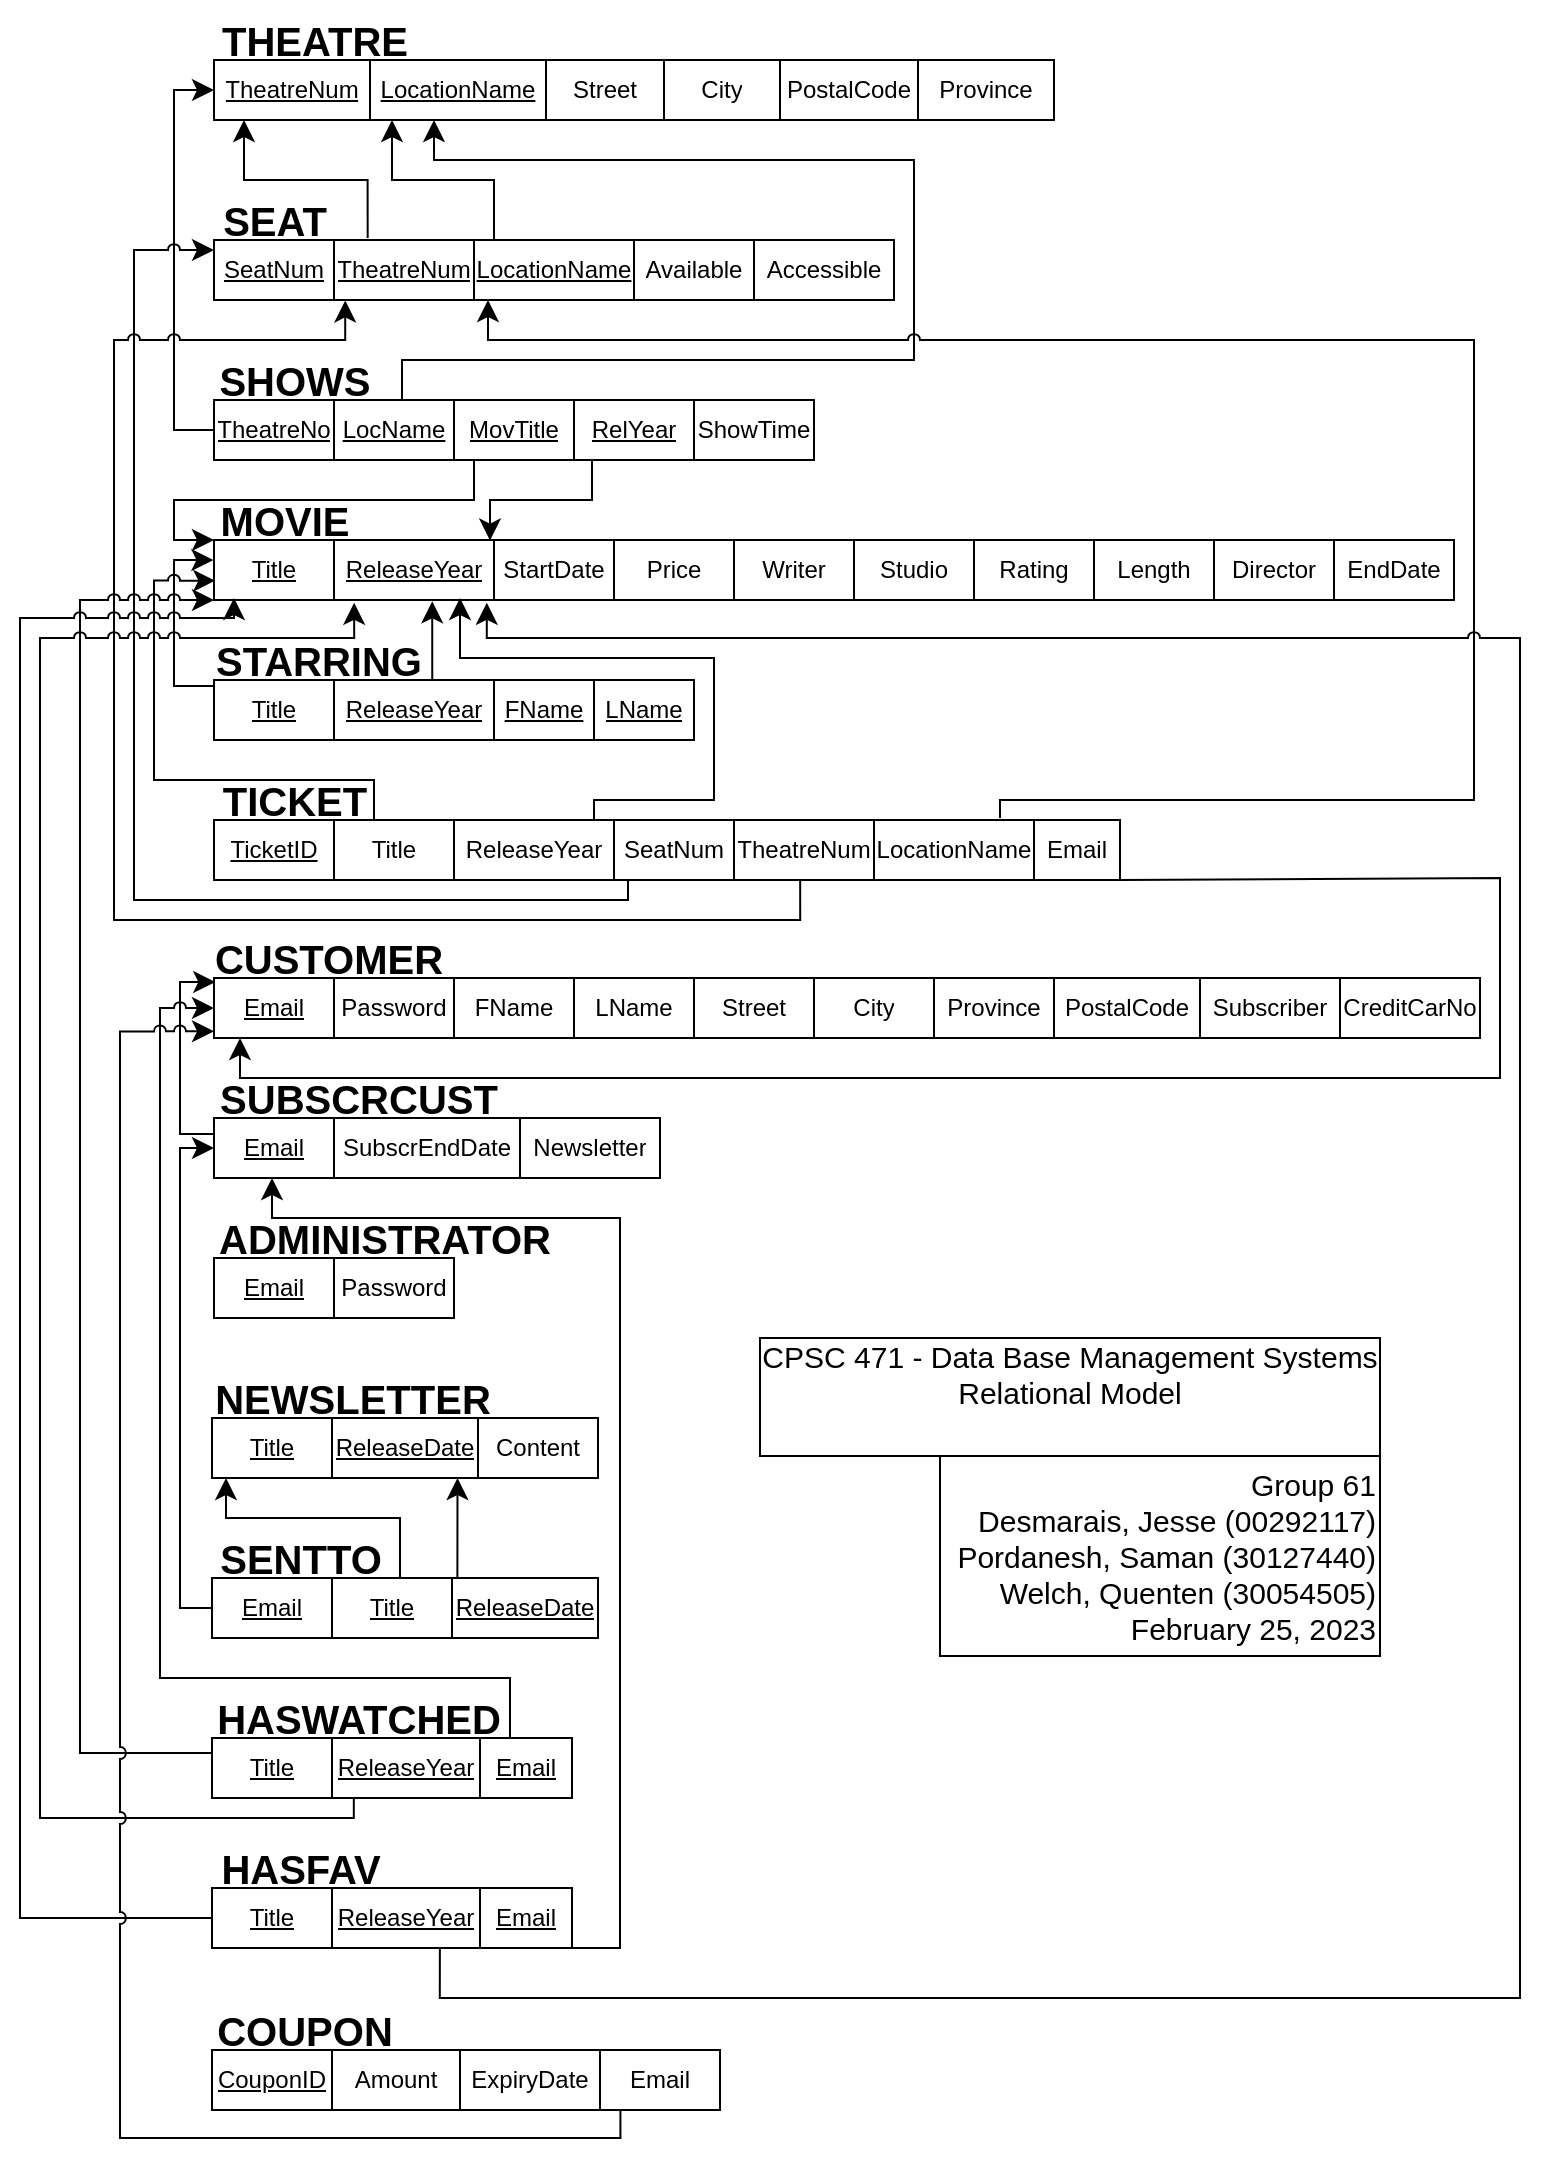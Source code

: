 <mxfile version="20.8.22" type="google"><diagram name="Page-1" id="fWB5uZ_u0PxC_XS3r0iW"><mxGraphModel grid="1" page="1" gridSize="10" guides="1" tooltips="1" connect="1" arrows="1" fold="1" pageScale="1" pageWidth="850" pageHeight="1100" math="0" shadow="0"><root><mxCell id="0"/><mxCell id="1" parent="0"/><mxCell id="bYA5thNo3u7hXZdEijSV-14" value="" style="shape=table;html=1;whiteSpace=wrap;startSize=0;container=1;collapsible=0;childLayout=tableLayout;" vertex="1" parent="1"><mxGeometry x="127" y="41" width="420" height="30" as="geometry"/></mxCell><mxCell id="bYA5thNo3u7hXZdEijSV-15" value="" style="shape=tableRow;horizontal=0;startSize=0;swimlaneHead=0;swimlaneBody=0;top=0;left=0;bottom=0;right=0;collapsible=0;dropTarget=0;fillColor=none;points=[[0,0.5],[1,0.5]];portConstraint=eastwest;" vertex="1" parent="bYA5thNo3u7hXZdEijSV-14"><mxGeometry width="420" height="30" as="geometry"/></mxCell><mxCell id="bYA5thNo3u7hXZdEijSV-16" value="&lt;u&gt;TheatreNum&lt;/u&gt;" style="shape=partialRectangle;html=1;whiteSpace=wrap;connectable=0;fillColor=none;top=0;left=0;bottom=0;right=0;overflow=hidden;" vertex="1" parent="bYA5thNo3u7hXZdEijSV-15"><mxGeometry width="78" height="30" as="geometry"><mxRectangle width="78" height="30" as="alternateBounds"/></mxGeometry></mxCell><mxCell id="bYA5thNo3u7hXZdEijSV-17" value="&lt;u&gt;LocationName&lt;/u&gt;" style="shape=partialRectangle;html=1;whiteSpace=wrap;connectable=0;fillColor=none;top=0;left=0;bottom=0;right=0;overflow=hidden;" vertex="1" parent="bYA5thNo3u7hXZdEijSV-15"><mxGeometry x="78" width="88" height="30" as="geometry"><mxRectangle width="88" height="30" as="alternateBounds"/></mxGeometry></mxCell><mxCell id="bYA5thNo3u7hXZdEijSV-18" value="Street" style="shape=partialRectangle;html=1;whiteSpace=wrap;connectable=0;fillColor=none;top=0;left=0;bottom=0;right=0;overflow=hidden;" vertex="1" parent="bYA5thNo3u7hXZdEijSV-15"><mxGeometry x="166" width="59" height="30" as="geometry"><mxRectangle width="59" height="30" as="alternateBounds"/></mxGeometry></mxCell><mxCell id="bYA5thNo3u7hXZdEijSV-19" value="City" style="shape=partialRectangle;html=1;whiteSpace=wrap;connectable=0;fillColor=none;top=0;left=0;bottom=0;right=0;overflow=hidden;" vertex="1" parent="bYA5thNo3u7hXZdEijSV-15"><mxGeometry x="225" width="58" height="30" as="geometry"><mxRectangle width="58" height="30" as="alternateBounds"/></mxGeometry></mxCell><mxCell id="bYA5thNo3u7hXZdEijSV-20" value="PostalCode" style="shape=partialRectangle;html=1;whiteSpace=wrap;connectable=0;fillColor=none;top=0;left=0;bottom=0;right=0;overflow=hidden;" vertex="1" parent="bYA5thNo3u7hXZdEijSV-15"><mxGeometry x="283" width="69" height="30" as="geometry"><mxRectangle width="69" height="30" as="alternateBounds"/></mxGeometry></mxCell><mxCell id="bYA5thNo3u7hXZdEijSV-22" value="Province" style="shape=partialRectangle;html=1;whiteSpace=wrap;connectable=0;fillColor=none;top=0;left=0;bottom=0;right=0;overflow=hidden;" vertex="1" parent="bYA5thNo3u7hXZdEijSV-15"><mxGeometry x="352" width="68" height="30" as="geometry"><mxRectangle width="68" height="30" as="alternateBounds"/></mxGeometry></mxCell><mxCell id="bYA5thNo3u7hXZdEijSV-21" value="&lt;span style=&quot;font-size: 20px&quot;&gt;THEATRE&lt;/span&gt;" style="text;strokeColor=none;fillColor=none;html=1;fontSize=24;fontStyle=1;verticalAlign=middle;align=center;" vertex="1" parent="1"><mxGeometry x="127" y="11" width="100" height="40" as="geometry"/></mxCell><mxCell id="bYA5thNo3u7hXZdEijSV-31" value="" style="shape=table;html=1;whiteSpace=wrap;startSize=0;container=1;collapsible=0;childLayout=tableLayout;" vertex="1" parent="1"><mxGeometry x="127" y="131" width="340" height="30" as="geometry"/></mxCell><mxCell id="bYA5thNo3u7hXZdEijSV-32" value="" style="shape=tableRow;horizontal=0;startSize=0;swimlaneHead=0;swimlaneBody=0;top=0;left=0;bottom=0;right=0;collapsible=0;dropTarget=0;fillColor=none;points=[[0,0.5],[1,0.5]];portConstraint=eastwest;" vertex="1" parent="bYA5thNo3u7hXZdEijSV-31"><mxGeometry width="340" height="30" as="geometry"/></mxCell><mxCell id="bYA5thNo3u7hXZdEijSV-33" value="&lt;u&gt;SeatNum&lt;/u&gt;" style="shape=partialRectangle;html=1;whiteSpace=wrap;connectable=0;fillColor=none;top=0;left=0;bottom=0;right=0;overflow=hidden;" vertex="1" parent="bYA5thNo3u7hXZdEijSV-32"><mxGeometry width="60" height="30" as="geometry"><mxRectangle width="60" height="30" as="alternateBounds"/></mxGeometry></mxCell><mxCell id="bYA5thNo3u7hXZdEijSV-34" value="&lt;u style=&quot;border-color: var(--border-color);&quot;&gt;TheatreNum&lt;/u&gt;" style="shape=partialRectangle;html=1;whiteSpace=wrap;connectable=0;fillColor=none;top=0;left=0;bottom=0;right=0;overflow=hidden;" vertex="1" parent="bYA5thNo3u7hXZdEijSV-32"><mxGeometry x="60" width="70" height="30" as="geometry"><mxRectangle width="70" height="30" as="alternateBounds"/></mxGeometry></mxCell><mxCell id="bYA5thNo3u7hXZdEijSV-35" value="&lt;u style=&quot;border-color: var(--border-color);&quot;&gt;LocationName&lt;/u&gt;" style="shape=partialRectangle;html=1;whiteSpace=wrap;connectable=0;fillColor=none;top=0;left=0;bottom=0;right=0;overflow=hidden;" vertex="1" parent="bYA5thNo3u7hXZdEijSV-32"><mxGeometry x="130" width="80" height="30" as="geometry"><mxRectangle width="80" height="30" as="alternateBounds"/></mxGeometry></mxCell><mxCell id="bYA5thNo3u7hXZdEijSV-36" value="Available" style="shape=partialRectangle;html=1;whiteSpace=wrap;connectable=0;fillColor=none;top=0;left=0;bottom=0;right=0;overflow=hidden;" vertex="1" parent="bYA5thNo3u7hXZdEijSV-32"><mxGeometry x="210" width="60" height="30" as="geometry"><mxRectangle width="60" height="30" as="alternateBounds"/></mxGeometry></mxCell><mxCell id="bYA5thNo3u7hXZdEijSV-37" value="Accessible" style="shape=partialRectangle;html=1;whiteSpace=wrap;connectable=0;fillColor=none;top=0;left=0;bottom=0;right=0;overflow=hidden;" vertex="1" parent="bYA5thNo3u7hXZdEijSV-32"><mxGeometry x="270" width="70" height="30" as="geometry"><mxRectangle width="70" height="30" as="alternateBounds"/></mxGeometry></mxCell><mxCell id="bYA5thNo3u7hXZdEijSV-38" value="&lt;span style=&quot;font-size: 20px&quot;&gt;SEAT&lt;/span&gt;" style="text;strokeColor=none;fillColor=none;html=1;fontSize=24;fontStyle=1;verticalAlign=middle;align=center;" vertex="1" parent="1"><mxGeometry x="107" y="101" width="100" height="40" as="geometry"/></mxCell><mxCell id="bYA5thNo3u7hXZdEijSV-39" value="" style="edgeStyle=segmentEdgeStyle;endArrow=classic;html=1;curved=0;rounded=0;endSize=8;startSize=8;exitX=0.226;exitY=-0.033;exitDx=0;exitDy=0;exitPerimeter=0;" edge="1" parent="1" source="bYA5thNo3u7hXZdEijSV-32"><mxGeometry width="50" height="50" relative="1" as="geometry"><mxPoint x="197" y="101" as="sourcePoint"/><mxPoint x="142" y="71" as="targetPoint"/><Array as="points"><mxPoint x="204" y="101"/><mxPoint x="142" y="101"/></Array></mxGeometry></mxCell><mxCell id="bYA5thNo3u7hXZdEijSV-40" value="" style="edgeStyle=elbowEdgeStyle;elbow=vertical;endArrow=classic;html=1;curved=0;rounded=0;endSize=8;startSize=8;" edge="1" parent="1"><mxGeometry width="50" height="50" relative="1" as="geometry"><mxPoint x="267" y="131" as="sourcePoint"/><mxPoint x="216" y="71" as="targetPoint"/></mxGeometry></mxCell><mxCell id="bYA5thNo3u7hXZdEijSV-41" value="" style="shape=table;html=1;whiteSpace=wrap;startSize=0;container=1;collapsible=0;childLayout=tableLayout;" vertex="1" parent="1"><mxGeometry x="127" y="211" width="300" height="30" as="geometry"/></mxCell><mxCell id="bYA5thNo3u7hXZdEijSV-42" value="" style="shape=tableRow;horizontal=0;startSize=0;swimlaneHead=0;swimlaneBody=0;top=0;left=0;bottom=0;right=0;collapsible=0;dropTarget=0;fillColor=none;points=[[0,0.5],[1,0.5]];portConstraint=eastwest;" vertex="1" parent="bYA5thNo3u7hXZdEijSV-41"><mxGeometry width="300" height="30" as="geometry"/></mxCell><mxCell id="bYA5thNo3u7hXZdEijSV-43" value="&lt;u style=&quot;border-color: var(--border-color);&quot;&gt;TheatreNo&lt;/u&gt;" style="shape=partialRectangle;html=1;whiteSpace=wrap;connectable=0;fillColor=none;top=0;left=0;bottom=0;right=0;overflow=hidden;" vertex="1" parent="bYA5thNo3u7hXZdEijSV-42"><mxGeometry width="60" height="30" as="geometry"><mxRectangle width="60" height="30" as="alternateBounds"/></mxGeometry></mxCell><mxCell id="bYA5thNo3u7hXZdEijSV-44" value="&lt;u&gt;LocName&lt;/u&gt;" style="shape=partialRectangle;html=1;whiteSpace=wrap;connectable=0;fillColor=none;top=0;left=0;bottom=0;right=0;overflow=hidden;" vertex="1" parent="bYA5thNo3u7hXZdEijSV-42"><mxGeometry x="60" width="60" height="30" as="geometry"><mxRectangle width="60" height="30" as="alternateBounds"/></mxGeometry></mxCell><mxCell id="bYA5thNo3u7hXZdEijSV-45" value="&lt;u style=&quot;border-color: var(--border-color);&quot;&gt;MovTitle&lt;/u&gt;" style="shape=partialRectangle;html=1;whiteSpace=wrap;connectable=0;fillColor=none;top=0;left=0;bottom=0;right=0;overflow=hidden;" vertex="1" parent="bYA5thNo3u7hXZdEijSV-42"><mxGeometry x="120" width="60" height="30" as="geometry"><mxRectangle width="60" height="30" as="alternateBounds"/></mxGeometry></mxCell><mxCell id="bYA5thNo3u7hXZdEijSV-47" value="&lt;u&gt;RelYear&lt;/u&gt;" style="shape=partialRectangle;html=1;whiteSpace=wrap;connectable=0;fillColor=none;top=0;left=0;bottom=0;right=0;overflow=hidden;" vertex="1" parent="bYA5thNo3u7hXZdEijSV-42"><mxGeometry x="180" width="60" height="30" as="geometry"><mxRectangle width="60" height="30" as="alternateBounds"/></mxGeometry></mxCell><mxCell id="bYA5thNo3u7hXZdEijSV-48" value="ShowTime" style="shape=partialRectangle;html=1;whiteSpace=wrap;connectable=0;fillColor=none;top=0;left=0;bottom=0;right=0;overflow=hidden;" vertex="1" parent="bYA5thNo3u7hXZdEijSV-42"><mxGeometry x="240" width="60" height="30" as="geometry"><mxRectangle width="60" height="30" as="alternateBounds"/></mxGeometry></mxCell><mxCell id="bYA5thNo3u7hXZdEijSV-46" value="&lt;span style=&quot;font-size: 20px&quot;&gt;SHOWS&lt;/span&gt;" style="text;strokeColor=none;fillColor=none;html=1;fontSize=24;fontStyle=1;verticalAlign=middle;align=center;" vertex="1" parent="1"><mxGeometry x="117" y="181" width="100" height="40" as="geometry"/></mxCell><mxCell id="bYA5thNo3u7hXZdEijSV-49" value="" style="edgeStyle=elbowEdgeStyle;elbow=vertical;endArrow=classic;html=1;curved=0;rounded=0;endSize=8;startSize=8;exitX=0;exitY=0.5;exitDx=0;exitDy=0;entryX=0;entryY=0.5;entryDx=0;entryDy=0;" edge="1" parent="1" source="bYA5thNo3u7hXZdEijSV-42" target="bYA5thNo3u7hXZdEijSV-15"><mxGeometry width="50" height="50" relative="1" as="geometry"><mxPoint x="447" y="401" as="sourcePoint"/><mxPoint x="497" y="351" as="targetPoint"/><Array as="points"><mxPoint x="107" y="141"/></Array></mxGeometry></mxCell><mxCell id="bYA5thNo3u7hXZdEijSV-54" value="" style="edgeStyle=segmentEdgeStyle;endArrow=classic;html=1;curved=0;rounded=0;endSize=8;startSize=8;" edge="1" parent="1"><mxGeometry width="50" height="50" relative="1" as="geometry"><mxPoint x="221" y="211" as="sourcePoint"/><mxPoint x="237" y="71" as="targetPoint"/><Array as="points"><mxPoint x="221" y="191"/><mxPoint x="477" y="191"/><mxPoint x="477" y="91"/><mxPoint x="237" y="91"/></Array></mxGeometry></mxCell><mxCell id="bYA5thNo3u7hXZdEijSV-55" value="" style="shape=table;html=1;whiteSpace=wrap;startSize=0;container=1;collapsible=0;childLayout=tableLayout;" vertex="1" parent="1"><mxGeometry x="127" y="281" width="620" height="30" as="geometry"/></mxCell><mxCell id="bYA5thNo3u7hXZdEijSV-56" value="" style="shape=tableRow;horizontal=0;startSize=0;swimlaneHead=0;swimlaneBody=0;top=0;left=0;bottom=0;right=0;collapsible=0;dropTarget=0;fillColor=none;points=[[0,0.5],[1,0.5]];portConstraint=eastwest;" vertex="1" parent="bYA5thNo3u7hXZdEijSV-55"><mxGeometry width="620" height="30" as="geometry"/></mxCell><mxCell id="bYA5thNo3u7hXZdEijSV-57" value="&lt;u style=&quot;border-color: var(--border-color);&quot;&gt;Title&lt;/u&gt;" style="shape=partialRectangle;html=1;whiteSpace=wrap;connectable=0;fillColor=none;top=0;left=0;bottom=0;right=0;overflow=hidden;" vertex="1" parent="bYA5thNo3u7hXZdEijSV-56"><mxGeometry width="60" height="30" as="geometry"><mxRectangle width="60" height="30" as="alternateBounds"/></mxGeometry></mxCell><mxCell id="bYA5thNo3u7hXZdEijSV-58" value="&lt;u&gt;ReleaseYear&lt;/u&gt;" style="shape=partialRectangle;html=1;whiteSpace=wrap;connectable=0;fillColor=none;top=0;left=0;bottom=0;right=0;overflow=hidden;" vertex="1" parent="bYA5thNo3u7hXZdEijSV-56"><mxGeometry x="60" width="80" height="30" as="geometry"><mxRectangle width="80" height="30" as="alternateBounds"/></mxGeometry></mxCell><mxCell id="bYA5thNo3u7hXZdEijSV-59" value="StartDate" style="shape=partialRectangle;html=1;whiteSpace=wrap;connectable=0;fillColor=none;top=0;left=0;bottom=0;right=0;overflow=hidden;" vertex="1" parent="bYA5thNo3u7hXZdEijSV-56"><mxGeometry x="140" width="60" height="30" as="geometry"><mxRectangle width="60" height="30" as="alternateBounds"/></mxGeometry></mxCell><mxCell id="bYA5thNo3u7hXZdEijSV-65" value="Price" style="shape=partialRectangle;html=1;whiteSpace=wrap;connectable=0;fillColor=none;top=0;left=0;bottom=0;right=0;overflow=hidden;" vertex="1" parent="bYA5thNo3u7hXZdEijSV-56"><mxGeometry x="200" width="60" height="30" as="geometry"><mxRectangle width="60" height="30" as="alternateBounds"/></mxGeometry></mxCell><mxCell id="bYA5thNo3u7hXZdEijSV-66" value="Writer" style="shape=partialRectangle;html=1;whiteSpace=wrap;connectable=0;fillColor=none;top=0;left=0;bottom=0;right=0;overflow=hidden;" vertex="1" parent="bYA5thNo3u7hXZdEijSV-56"><mxGeometry x="260" width="60" height="30" as="geometry"><mxRectangle width="60" height="30" as="alternateBounds"/></mxGeometry></mxCell><mxCell id="bYA5thNo3u7hXZdEijSV-71" value="Studio" style="shape=partialRectangle;html=1;whiteSpace=wrap;connectable=0;fillColor=none;top=0;left=0;bottom=0;right=0;overflow=hidden;" vertex="1" parent="bYA5thNo3u7hXZdEijSV-56"><mxGeometry x="320" width="60" height="30" as="geometry"><mxRectangle width="60" height="30" as="alternateBounds"/></mxGeometry></mxCell><mxCell id="bYA5thNo3u7hXZdEijSV-70" value="Rating" style="shape=partialRectangle;html=1;whiteSpace=wrap;connectable=0;fillColor=none;top=0;left=0;bottom=0;right=0;overflow=hidden;" vertex="1" parent="bYA5thNo3u7hXZdEijSV-56"><mxGeometry x="380" width="60" height="30" as="geometry"><mxRectangle width="60" height="30" as="alternateBounds"/></mxGeometry></mxCell><mxCell id="bYA5thNo3u7hXZdEijSV-69" value="Length" style="shape=partialRectangle;html=1;whiteSpace=wrap;connectable=0;fillColor=none;top=0;left=0;bottom=0;right=0;overflow=hidden;" vertex="1" parent="bYA5thNo3u7hXZdEijSV-56"><mxGeometry x="440" width="60" height="30" as="geometry"><mxRectangle width="60" height="30" as="alternateBounds"/></mxGeometry></mxCell><mxCell id="bYA5thNo3u7hXZdEijSV-67" value="Director" style="shape=partialRectangle;html=1;whiteSpace=wrap;connectable=0;fillColor=none;top=0;left=0;bottom=0;right=0;overflow=hidden;" vertex="1" parent="bYA5thNo3u7hXZdEijSV-56"><mxGeometry x="500" width="60" height="30" as="geometry"><mxRectangle width="60" height="30" as="alternateBounds"/></mxGeometry></mxCell><mxCell id="bYA5thNo3u7hXZdEijSV-68" value="EndDate" style="shape=partialRectangle;html=1;whiteSpace=wrap;connectable=0;fillColor=none;top=0;left=0;bottom=0;right=0;overflow=hidden;" vertex="1" parent="bYA5thNo3u7hXZdEijSV-56"><mxGeometry x="560" width="60" height="30" as="geometry"><mxRectangle width="60" height="30" as="alternateBounds"/></mxGeometry></mxCell><mxCell id="bYA5thNo3u7hXZdEijSV-62" value="&lt;span style=&quot;font-size: 20px&quot;&gt;MOVIE&lt;/span&gt;" style="text;strokeColor=none;fillColor=none;html=1;fontSize=24;fontStyle=1;verticalAlign=middle;align=center;" vertex="1" parent="1"><mxGeometry x="112" y="251" width="100" height="40" as="geometry"/></mxCell><mxCell id="bYA5thNo3u7hXZdEijSV-64" value="" style="edgeStyle=segmentEdgeStyle;endArrow=classic;html=1;curved=0;rounded=0;endSize=8;startSize=8;entryX=0.222;entryY=0.011;entryDx=0;entryDy=0;entryPerimeter=0;" edge="1" parent="1" target="bYA5thNo3u7hXZdEijSV-56"><mxGeometry width="50" height="50" relative="1" as="geometry"><mxPoint x="316" y="241" as="sourcePoint"/><mxPoint x="250" y="281" as="targetPoint"/><Array as="points"><mxPoint x="316" y="261"/><mxPoint x="265" y="261"/><mxPoint x="265" y="281"/></Array></mxGeometry></mxCell><mxCell id="bYA5thNo3u7hXZdEijSV-72" value="" style="shape=table;html=1;whiteSpace=wrap;startSize=0;container=1;collapsible=0;childLayout=tableLayout;" vertex="1" parent="1"><mxGeometry x="127" y="351" width="240" height="30" as="geometry"/></mxCell><mxCell id="bYA5thNo3u7hXZdEijSV-73" value="" style="shape=tableRow;horizontal=0;startSize=0;swimlaneHead=0;swimlaneBody=0;top=0;left=0;bottom=0;right=0;collapsible=0;dropTarget=0;fillColor=none;points=[[0,0.5],[1,0.5]];portConstraint=eastwest;" vertex="1" parent="bYA5thNo3u7hXZdEijSV-72"><mxGeometry width="240" height="30" as="geometry"/></mxCell><mxCell id="bYA5thNo3u7hXZdEijSV-74" value="&lt;u style=&quot;border-color: var(--border-color);&quot;&gt;Title&lt;/u&gt;" style="shape=partialRectangle;html=1;whiteSpace=wrap;connectable=0;fillColor=none;top=0;left=0;bottom=0;right=0;overflow=hidden;" vertex="1" parent="bYA5thNo3u7hXZdEijSV-73"><mxGeometry width="60" height="30" as="geometry"><mxRectangle width="60" height="30" as="alternateBounds"/></mxGeometry></mxCell><mxCell id="bYA5thNo3u7hXZdEijSV-75" value="&lt;u&gt;ReleaseYear&lt;/u&gt;" style="shape=partialRectangle;html=1;whiteSpace=wrap;connectable=0;fillColor=none;top=0;left=0;bottom=0;right=0;overflow=hidden;" vertex="1" parent="bYA5thNo3u7hXZdEijSV-73"><mxGeometry x="60" width="80" height="30" as="geometry"><mxRectangle width="80" height="30" as="alternateBounds"/></mxGeometry></mxCell><mxCell id="bYA5thNo3u7hXZdEijSV-76" value="&lt;u style=&quot;border-color: var(--border-color);&quot;&gt;FName&lt;/u&gt;" style="shape=partialRectangle;html=1;whiteSpace=wrap;connectable=0;fillColor=none;top=0;left=0;bottom=0;right=0;overflow=hidden;" vertex="1" parent="bYA5thNo3u7hXZdEijSV-73"><mxGeometry x="140" width="50" height="30" as="geometry"><mxRectangle width="50" height="30" as="alternateBounds"/></mxGeometry></mxCell><mxCell id="bYA5thNo3u7hXZdEijSV-77" value="&lt;u&gt;LName&lt;/u&gt;" style="shape=partialRectangle;html=1;whiteSpace=wrap;connectable=0;fillColor=none;top=0;left=0;bottom=0;right=0;overflow=hidden;" vertex="1" parent="bYA5thNo3u7hXZdEijSV-73"><mxGeometry x="190" width="50" height="30" as="geometry"><mxRectangle width="50" height="30" as="alternateBounds"/></mxGeometry></mxCell><mxCell id="bYA5thNo3u7hXZdEijSV-79" value="&lt;span style=&quot;font-size: 20px&quot;&gt;STARRING&lt;/span&gt;" style="text;strokeColor=none;fillColor=none;html=1;fontSize=24;fontStyle=1;verticalAlign=middle;align=center;" vertex="1" parent="1"><mxGeometry x="129" y="321" width="100" height="40" as="geometry"/></mxCell><mxCell id="bYA5thNo3u7hXZdEijSV-63" value="" style="edgeStyle=segmentEdgeStyle;endArrow=classic;html=1;curved=0;rounded=0;endSize=8;startSize=8;" edge="1" parent="1" source="bYA5thNo3u7hXZdEijSV-42"><mxGeometry width="50" height="50" relative="1" as="geometry"><mxPoint x="467" y="301" as="sourcePoint"/><mxPoint x="127" y="281" as="targetPoint"/><Array as="points"><mxPoint x="257" y="261"/><mxPoint x="107" y="261"/><mxPoint x="107" y="281"/><mxPoint x="127" y="281"/></Array></mxGeometry></mxCell><mxCell id="bYA5thNo3u7hXZdEijSV-80" value="" style="edgeStyle=segmentEdgeStyle;endArrow=classic;html=1;curved=0;rounded=0;endSize=8;startSize=8;entryX=0.147;entryY=1;entryDx=0;entryDy=0;entryPerimeter=0;" edge="1" parent="1" target="bYA5thNo3u7hXZdEijSV-62"><mxGeometry width="50" height="50" relative="1" as="geometry"><mxPoint x="127" y="354" as="sourcePoint"/><mxPoint x="87" y="291" as="targetPoint"/><Array as="points"><mxPoint x="107" y="354"/><mxPoint x="107" y="291"/></Array></mxGeometry></mxCell><mxCell id="bYA5thNo3u7hXZdEijSV-82" value="" style="shape=table;html=1;whiteSpace=wrap;startSize=0;container=1;collapsible=0;childLayout=tableLayout;" vertex="1" parent="1"><mxGeometry x="127" y="421" width="453" height="30" as="geometry"/></mxCell><mxCell id="bYA5thNo3u7hXZdEijSV-83" value="" style="shape=tableRow;horizontal=0;startSize=0;swimlaneHead=0;swimlaneBody=0;top=0;left=0;bottom=0;right=0;collapsible=0;dropTarget=0;fillColor=none;points=[[0,0.5],[1,0.5]];portConstraint=eastwest;" vertex="1" parent="bYA5thNo3u7hXZdEijSV-82"><mxGeometry width="453" height="30" as="geometry"/></mxCell><mxCell id="bYA5thNo3u7hXZdEijSV-84" value="&lt;u style=&quot;border-color: var(--border-color);&quot;&gt;TicketID&lt;/u&gt;" style="shape=partialRectangle;html=1;whiteSpace=wrap;connectable=0;fillColor=none;top=0;left=0;bottom=0;right=0;overflow=hidden;" vertex="1" parent="bYA5thNo3u7hXZdEijSV-83"><mxGeometry width="60" height="30" as="geometry"><mxRectangle width="60" height="30" as="alternateBounds"/></mxGeometry></mxCell><mxCell id="bYA5thNo3u7hXZdEijSV-89" value="Title" style="shape=partialRectangle;html=1;whiteSpace=wrap;connectable=0;fillColor=none;top=0;left=0;bottom=0;right=0;overflow=hidden;" vertex="1" parent="bYA5thNo3u7hXZdEijSV-83"><mxGeometry x="60" width="60" height="30" as="geometry"><mxRectangle width="60" height="30" as="alternateBounds"/></mxGeometry></mxCell><mxCell id="bYA5thNo3u7hXZdEijSV-90" value="ReleaseYear" style="shape=partialRectangle;html=1;whiteSpace=wrap;connectable=0;fillColor=none;top=0;left=0;bottom=0;right=0;overflow=hidden;" vertex="1" parent="bYA5thNo3u7hXZdEijSV-83"><mxGeometry x="120" width="80" height="30" as="geometry"><mxRectangle width="80" height="30" as="alternateBounds"/></mxGeometry></mxCell><mxCell id="bYA5thNo3u7hXZdEijSV-95" value="SeatNum" style="shape=partialRectangle;html=1;whiteSpace=wrap;connectable=0;fillColor=none;top=0;left=0;bottom=0;right=0;overflow=hidden;" vertex="1" parent="bYA5thNo3u7hXZdEijSV-83"><mxGeometry x="200" width="60" height="30" as="geometry"><mxRectangle width="60" height="30" as="alternateBounds"/></mxGeometry></mxCell><mxCell id="bYA5thNo3u7hXZdEijSV-96" value="TheatreNum" style="shape=partialRectangle;html=1;whiteSpace=wrap;connectable=0;fillColor=none;top=0;left=0;bottom=0;right=0;overflow=hidden;" vertex="1" parent="bYA5thNo3u7hXZdEijSV-83"><mxGeometry x="260" width="70" height="30" as="geometry"><mxRectangle width="70" height="30" as="alternateBounds"/></mxGeometry></mxCell><mxCell id="bYA5thNo3u7hXZdEijSV-97" value="LocationName" style="shape=partialRectangle;html=1;whiteSpace=wrap;connectable=0;fillColor=none;top=0;left=0;bottom=0;right=0;overflow=hidden;" vertex="1" parent="bYA5thNo3u7hXZdEijSV-83"><mxGeometry x="330" width="80" height="30" as="geometry"><mxRectangle width="80" height="30" as="alternateBounds"/></mxGeometry></mxCell><mxCell id="bYA5thNo3u7hXZdEijSV-129" value="Email" style="shape=partialRectangle;html=1;whiteSpace=wrap;connectable=0;fillColor=none;top=0;left=0;bottom=0;right=0;overflow=hidden;" vertex="1" parent="bYA5thNo3u7hXZdEijSV-83"><mxGeometry x="410" width="43" height="30" as="geometry"><mxRectangle width="43" height="30" as="alternateBounds"/></mxGeometry></mxCell><mxCell id="bYA5thNo3u7hXZdEijSV-88" value="&lt;span style=&quot;font-size: 20px&quot;&gt;TICKET&lt;/span&gt;" style="text;strokeColor=none;fillColor=none;html=1;fontSize=24;fontStyle=1;verticalAlign=middle;align=center;" vertex="1" parent="1"><mxGeometry x="117" y="391" width="100" height="40" as="geometry"/></mxCell><mxCell id="bYA5thNo3u7hXZdEijSV-91" value="" style="edgeStyle=segmentEdgeStyle;endArrow=classic;html=1;curved=0;rounded=0;endSize=8;startSize=8;exitX=0.4;exitY=0;exitDx=0;exitDy=0;exitPerimeter=0;entryX=0.001;entryY=0.678;entryDx=0;entryDy=0;entryPerimeter=0;jumpStyle=arc;" edge="1" parent="1" source="bYA5thNo3u7hXZdEijSV-83" target="bYA5thNo3u7hXZdEijSV-56"><mxGeometry width="50" height="50" relative="1" as="geometry"><mxPoint x="297" y="371" as="sourcePoint"/><mxPoint x="134" y="381" as="targetPoint"/><Array as="points"><mxPoint x="207" y="421"/><mxPoint x="207" y="401"/><mxPoint x="97" y="401"/><mxPoint x="97" y="301"/></Array></mxGeometry></mxCell><mxCell id="bYA5thNo3u7hXZdEijSV-92" value="" style="edgeStyle=segmentEdgeStyle;endArrow=classic;html=1;curved=0;rounded=0;endSize=8;startSize=8;exitX=0.952;exitY=0;exitDx=0;exitDy=0;exitPerimeter=0;" edge="1" parent="1" source="bYA5thNo3u7hXZdEijSV-83"><mxGeometry width="50" height="50" relative="1" as="geometry"><mxPoint x="287" y="371" as="sourcePoint"/><mxPoint x="250" y="310" as="targetPoint"/><Array as="points"><mxPoint x="317" y="421"/><mxPoint x="317" y="411"/><mxPoint x="377" y="411"/><mxPoint x="377" y="340"/><mxPoint x="250" y="340"/></Array></mxGeometry></mxCell><mxCell id="bYA5thNo3u7hXZdEijSV-98" value="" style="edgeStyle=segmentEdgeStyle;endArrow=classic;html=1;curved=0;rounded=0;endSize=8;startSize=8;jumpStyle=arc;" edge="1" parent="1"><mxGeometry width="50" height="50" relative="1" as="geometry"><mxPoint x="334" y="451" as="sourcePoint"/><mxPoint x="127" y="136" as="targetPoint"/><Array as="points"><mxPoint x="334" y="461"/><mxPoint x="87" y="461"/><mxPoint x="87" y="136"/></Array></mxGeometry></mxCell><mxCell id="bYA5thNo3u7hXZdEijSV-99" value="" style="edgeStyle=segmentEdgeStyle;endArrow=classic;html=1;curved=0;rounded=0;endSize=8;startSize=8;jumpStyle=arc;exitX=0.647;exitY=1;exitDx=0;exitDy=0;exitPerimeter=0;entryX=0.193;entryY=1.008;entryDx=0;entryDy=0;entryPerimeter=0;" edge="1" parent="1" source="bYA5thNo3u7hXZdEijSV-83" target="bYA5thNo3u7hXZdEijSV-32"><mxGeometry width="50" height="50" relative="1" as="geometry"><mxPoint x="347" y="371" as="sourcePoint"/><mxPoint x="397" y="321" as="targetPoint"/><Array as="points"><mxPoint x="392" y="471"/><mxPoint x="77" y="471"/><mxPoint x="77" y="181"/><mxPoint x="192" y="181"/><mxPoint x="192" y="161"/></Array></mxGeometry></mxCell><mxCell id="bYA5thNo3u7hXZdEijSV-100" value="" style="edgeStyle=segmentEdgeStyle;endArrow=classic;html=1;curved=0;rounded=0;endSize=8;startSize=8;jumpStyle=arc;" edge="1" parent="1"><mxGeometry width="50" height="50" relative="1" as="geometry"><mxPoint x="520" y="420" as="sourcePoint"/><mxPoint x="264" y="161" as="targetPoint"/><Array as="points"><mxPoint x="520" y="420"/><mxPoint x="520" y="411"/><mxPoint x="757" y="411"/><mxPoint x="757" y="181"/><mxPoint x="264" y="181"/></Array></mxGeometry></mxCell><mxCell id="bYA5thNo3u7hXZdEijSV-101" value="" style="shape=table;html=1;whiteSpace=wrap;startSize=0;container=1;collapsible=0;childLayout=tableLayout;" vertex="1" parent="1"><mxGeometry x="127" y="500" width="633" height="30" as="geometry"/></mxCell><mxCell id="bYA5thNo3u7hXZdEijSV-102" value="" style="shape=tableRow;horizontal=0;startSize=0;swimlaneHead=0;swimlaneBody=0;top=0;left=0;bottom=0;right=0;collapsible=0;dropTarget=0;fillColor=none;points=[[0,0.5],[1,0.5]];portConstraint=eastwest;" vertex="1" parent="bYA5thNo3u7hXZdEijSV-101"><mxGeometry width="633" height="30" as="geometry"/></mxCell><mxCell id="bYA5thNo3u7hXZdEijSV-103" value="&lt;u&gt;Email&lt;/u&gt;" style="shape=partialRectangle;html=1;whiteSpace=wrap;connectable=0;fillColor=none;top=0;left=0;bottom=0;right=0;overflow=hidden;" vertex="1" parent="bYA5thNo3u7hXZdEijSV-102"><mxGeometry width="60" height="30" as="geometry"><mxRectangle width="60" height="30" as="alternateBounds"/></mxGeometry></mxCell><mxCell id="bYA5thNo3u7hXZdEijSV-104" value="Password" style="shape=partialRectangle;html=1;whiteSpace=wrap;connectable=0;fillColor=none;top=0;left=0;bottom=0;right=0;overflow=hidden;" vertex="1" parent="bYA5thNo3u7hXZdEijSV-102"><mxGeometry x="60" width="60" height="30" as="geometry"><mxRectangle width="60" height="30" as="alternateBounds"/></mxGeometry></mxCell><mxCell id="bYA5thNo3u7hXZdEijSV-105" value="FName" style="shape=partialRectangle;html=1;whiteSpace=wrap;connectable=0;fillColor=none;top=0;left=0;bottom=0;right=0;overflow=hidden;" vertex="1" parent="bYA5thNo3u7hXZdEijSV-102"><mxGeometry x="120" width="60" height="30" as="geometry"><mxRectangle width="60" height="30" as="alternateBounds"/></mxGeometry></mxCell><mxCell id="bYA5thNo3u7hXZdEijSV-112" value="LName" style="shape=partialRectangle;html=1;whiteSpace=wrap;connectable=0;fillColor=none;top=0;left=0;bottom=0;right=0;overflow=hidden;" vertex="1" parent="bYA5thNo3u7hXZdEijSV-102"><mxGeometry x="180" width="60" height="30" as="geometry"><mxRectangle width="60" height="30" as="alternateBounds"/></mxGeometry></mxCell><mxCell id="bYA5thNo3u7hXZdEijSV-111" value="Street" style="shape=partialRectangle;html=1;whiteSpace=wrap;connectable=0;fillColor=none;top=0;left=0;bottom=0;right=0;overflow=hidden;" vertex="1" parent="bYA5thNo3u7hXZdEijSV-102"><mxGeometry x="240" width="60" height="30" as="geometry"><mxRectangle width="60" height="30" as="alternateBounds"/></mxGeometry></mxCell><mxCell id="bYA5thNo3u7hXZdEijSV-110" value="City" style="shape=partialRectangle;html=1;whiteSpace=wrap;connectable=0;fillColor=none;top=0;left=0;bottom=0;right=0;overflow=hidden;" vertex="1" parent="bYA5thNo3u7hXZdEijSV-102"><mxGeometry x="300" width="60" height="30" as="geometry"><mxRectangle width="60" height="30" as="alternateBounds"/></mxGeometry></mxCell><mxCell id="bYA5thNo3u7hXZdEijSV-109" value="Province" style="shape=partialRectangle;html=1;whiteSpace=wrap;connectable=0;fillColor=none;top=0;left=0;bottom=0;right=0;overflow=hidden;" vertex="1" parent="bYA5thNo3u7hXZdEijSV-102"><mxGeometry x="360" width="60" height="30" as="geometry"><mxRectangle width="60" height="30" as="alternateBounds"/></mxGeometry></mxCell><mxCell id="bYA5thNo3u7hXZdEijSV-108" value="PostalCode" style="shape=partialRectangle;html=1;whiteSpace=wrap;connectable=0;fillColor=none;top=0;left=0;bottom=0;right=0;overflow=hidden;" vertex="1" parent="bYA5thNo3u7hXZdEijSV-102"><mxGeometry x="420" width="73" height="30" as="geometry"><mxRectangle width="73" height="30" as="alternateBounds"/></mxGeometry></mxCell><mxCell id="bYA5thNo3u7hXZdEijSV-107" value="Subscriber" style="shape=partialRectangle;html=1;whiteSpace=wrap;connectable=0;fillColor=none;top=0;left=0;bottom=0;right=0;overflow=hidden;" vertex="1" parent="bYA5thNo3u7hXZdEijSV-102"><mxGeometry x="493" width="70" height="30" as="geometry"><mxRectangle width="70" height="30" as="alternateBounds"/></mxGeometry></mxCell><mxCell id="bYA5thNo3u7hXZdEijSV-113" value="CreditCarNo" style="shape=partialRectangle;html=1;whiteSpace=wrap;connectable=0;fillColor=none;top=0;left=0;bottom=0;right=0;overflow=hidden;" vertex="1" parent="bYA5thNo3u7hXZdEijSV-102"><mxGeometry x="563" width="70" height="30" as="geometry"><mxRectangle width="70" height="30" as="alternateBounds"/></mxGeometry></mxCell><mxCell id="bYA5thNo3u7hXZdEijSV-106" value="&lt;span style=&quot;font-size: 20px&quot;&gt;CUSTOMER&lt;/span&gt;" style="text;strokeColor=none;fillColor=none;html=1;fontSize=24;fontStyle=1;verticalAlign=middle;align=center;" vertex="1" parent="1"><mxGeometry x="134" y="470" width="100" height="40" as="geometry"/></mxCell><mxCell id="bYA5thNo3u7hXZdEijSV-114" value="" style="shape=table;html=1;whiteSpace=wrap;startSize=0;container=1;collapsible=0;childLayout=tableLayout;" vertex="1" parent="1"><mxGeometry x="127" y="640" width="120" height="30" as="geometry"/></mxCell><mxCell id="bYA5thNo3u7hXZdEijSV-115" value="" style="shape=tableRow;horizontal=0;startSize=0;swimlaneHead=0;swimlaneBody=0;top=0;left=0;bottom=0;right=0;collapsible=0;dropTarget=0;fillColor=none;points=[[0,0.5],[1,0.5]];portConstraint=eastwest;" vertex="1" parent="bYA5thNo3u7hXZdEijSV-114"><mxGeometry width="120" height="30" as="geometry"/></mxCell><mxCell id="bYA5thNo3u7hXZdEijSV-116" value="&lt;u&gt;Email&lt;/u&gt;" style="shape=partialRectangle;html=1;whiteSpace=wrap;connectable=0;fillColor=none;top=0;left=0;bottom=0;right=0;overflow=hidden;" vertex="1" parent="bYA5thNo3u7hXZdEijSV-115"><mxGeometry width="60" height="30" as="geometry"><mxRectangle width="60" height="30" as="alternateBounds"/></mxGeometry></mxCell><mxCell id="bYA5thNo3u7hXZdEijSV-117" value="Password" style="shape=partialRectangle;html=1;whiteSpace=wrap;connectable=0;fillColor=none;top=0;left=0;bottom=0;right=0;overflow=hidden;" vertex="1" parent="bYA5thNo3u7hXZdEijSV-115"><mxGeometry x="60" width="60" height="30" as="geometry"><mxRectangle width="60" height="30" as="alternateBounds"/></mxGeometry></mxCell><mxCell id="bYA5thNo3u7hXZdEijSV-119" value="&lt;span style=&quot;font-size: 20px&quot;&gt;ADMINISTRATOR&lt;/span&gt;" style="text;strokeColor=none;fillColor=none;html=1;fontSize=24;fontStyle=1;verticalAlign=middle;align=center;" vertex="1" parent="1"><mxGeometry x="162" y="610" width="100" height="40" as="geometry"/></mxCell><mxCell id="bYA5thNo3u7hXZdEijSV-120" value="" style="shape=table;html=1;whiteSpace=wrap;startSize=0;container=1;collapsible=0;childLayout=tableLayout;" vertex="1" parent="1"><mxGeometry x="127" y="570" width="223" height="30" as="geometry"/></mxCell><mxCell id="bYA5thNo3u7hXZdEijSV-121" value="" style="shape=tableRow;horizontal=0;startSize=0;swimlaneHead=0;swimlaneBody=0;top=0;left=0;bottom=0;right=0;collapsible=0;dropTarget=0;fillColor=none;points=[[0,0.5],[1,0.5]];portConstraint=eastwest;" vertex="1" parent="bYA5thNo3u7hXZdEijSV-120"><mxGeometry width="223" height="30" as="geometry"/></mxCell><mxCell id="bYA5thNo3u7hXZdEijSV-122" value="&lt;u&gt;Email&lt;/u&gt;" style="shape=partialRectangle;html=1;whiteSpace=wrap;connectable=0;fillColor=none;top=0;left=0;bottom=0;right=0;overflow=hidden;" vertex="1" parent="bYA5thNo3u7hXZdEijSV-121"><mxGeometry width="60" height="30" as="geometry"><mxRectangle width="60" height="30" as="alternateBounds"/></mxGeometry></mxCell><mxCell id="bYA5thNo3u7hXZdEijSV-123" value="SubscrEndDate" style="shape=partialRectangle;html=1;whiteSpace=wrap;connectable=0;fillColor=none;top=0;left=0;bottom=0;right=0;overflow=hidden;" vertex="1" parent="bYA5thNo3u7hXZdEijSV-121"><mxGeometry x="60" width="93" height="30" as="geometry"><mxRectangle width="93" height="30" as="alternateBounds"/></mxGeometry></mxCell><mxCell id="bYA5thNo3u7hXZdEijSV-125" value="Newsletter" style="shape=partialRectangle;html=1;whiteSpace=wrap;connectable=0;fillColor=none;top=0;left=0;bottom=0;right=0;overflow=hidden;" vertex="1" parent="bYA5thNo3u7hXZdEijSV-121"><mxGeometry x="153" width="70" height="30" as="geometry"><mxRectangle width="70" height="30" as="alternateBounds"/></mxGeometry></mxCell><mxCell id="bYA5thNo3u7hXZdEijSV-124" value="&lt;span style=&quot;font-size: 20px&quot;&gt;SUBSCRCUST&lt;/span&gt;" style="text;strokeColor=none;fillColor=none;html=1;fontSize=24;fontStyle=1;verticalAlign=middle;align=center;" vertex="1" parent="1"><mxGeometry x="149" y="540" width="100" height="40" as="geometry"/></mxCell><mxCell id="bYA5thNo3u7hXZdEijSV-126" value="" style="edgeStyle=segmentEdgeStyle;endArrow=classic;html=1;curved=0;rounded=0;endSize=8;startSize=8;jumpStyle=arc;exitX=-0.001;exitY=0.267;exitDx=0;exitDy=0;exitPerimeter=0;entryX=0.001;entryY=0.067;entryDx=0;entryDy=0;entryPerimeter=0;" edge="1" parent="1" source="bYA5thNo3u7hXZdEijSV-121" target="bYA5thNo3u7hXZdEijSV-102"><mxGeometry width="50" height="50" relative="1" as="geometry"><mxPoint x="400" y="510" as="sourcePoint"/><mxPoint x="450" y="460" as="targetPoint"/><Array as="points"><mxPoint x="110" y="578"/><mxPoint x="110" y="502"/></Array></mxGeometry></mxCell><mxCell id="bYA5thNo3u7hXZdEijSV-130" value="" style="edgeStyle=segmentEdgeStyle;endArrow=classic;html=1;curved=0;rounded=0;endSize=8;startSize=8;jumpStyle=arc;exitX=1;exitY=1;exitDx=0;exitDy=0;exitPerimeter=0;" edge="1" parent="1" source="bYA5thNo3u7hXZdEijSV-83"><mxGeometry width="50" height="50" relative="1" as="geometry"><mxPoint x="400" y="420" as="sourcePoint"/><mxPoint x="140" y="530" as="targetPoint"/><Array as="points"><mxPoint x="581" y="451"/><mxPoint x="581" y="450"/><mxPoint x="770" y="450"/><mxPoint x="770" y="550"/><mxPoint x="140" y="550"/></Array></mxGeometry></mxCell><mxCell id="bYA5thNo3u7hXZdEijSV-131" value="" style="shape=table;html=1;whiteSpace=wrap;startSize=0;container=1;collapsible=0;childLayout=tableLayout;" vertex="1" parent="1"><mxGeometry x="126" y="800" width="193" height="30" as="geometry"/></mxCell><mxCell id="bYA5thNo3u7hXZdEijSV-132" value="" style="shape=tableRow;horizontal=0;startSize=0;swimlaneHead=0;swimlaneBody=0;top=0;left=0;bottom=0;right=0;collapsible=0;dropTarget=0;fillColor=none;points=[[0,0.5],[1,0.5]];portConstraint=eastwest;" vertex="1" parent="bYA5thNo3u7hXZdEijSV-131"><mxGeometry width="193" height="30" as="geometry"/></mxCell><mxCell id="bYA5thNo3u7hXZdEijSV-133" value="&lt;u&gt;Email&lt;/u&gt;" style="shape=partialRectangle;html=1;whiteSpace=wrap;connectable=0;fillColor=none;top=0;left=0;bottom=0;right=0;overflow=hidden;" vertex="1" parent="bYA5thNo3u7hXZdEijSV-132"><mxGeometry width="60" height="30" as="geometry"><mxRectangle width="60" height="30" as="alternateBounds"/></mxGeometry></mxCell><mxCell id="bYA5thNo3u7hXZdEijSV-134" value="&lt;u&gt;Title&lt;/u&gt;" style="shape=partialRectangle;html=1;whiteSpace=wrap;connectable=0;fillColor=none;top=0;left=0;bottom=0;right=0;overflow=hidden;" vertex="1" parent="bYA5thNo3u7hXZdEijSV-132"><mxGeometry x="60" width="60" height="30" as="geometry"><mxRectangle width="60" height="30" as="alternateBounds"/></mxGeometry></mxCell><mxCell id="bYA5thNo3u7hXZdEijSV-136" value="&lt;u&gt;ReleaseDate&lt;/u&gt;" style="shape=partialRectangle;html=1;whiteSpace=wrap;connectable=0;fillColor=none;top=0;left=0;bottom=0;right=0;overflow=hidden;" vertex="1" parent="bYA5thNo3u7hXZdEijSV-132"><mxGeometry x="120" width="73" height="30" as="geometry"><mxRectangle width="73" height="30" as="alternateBounds"/></mxGeometry></mxCell><mxCell id="bYA5thNo3u7hXZdEijSV-135" value="&lt;span style=&quot;font-size: 20px&quot;&gt;SENTTO&lt;/span&gt;" style="text;strokeColor=none;fillColor=none;html=1;fontSize=24;fontStyle=1;verticalAlign=middle;align=center;" vertex="1" parent="1"><mxGeometry x="120" y="770" width="100" height="40" as="geometry"/></mxCell><mxCell id="bYA5thNo3u7hXZdEijSV-137" value="" style="shape=table;html=1;whiteSpace=wrap;startSize=0;container=1;collapsible=0;childLayout=tableLayout;" vertex="1" parent="1"><mxGeometry x="126" y="720" width="193" height="30" as="geometry"/></mxCell><mxCell id="bYA5thNo3u7hXZdEijSV-138" value="" style="shape=tableRow;horizontal=0;startSize=0;swimlaneHead=0;swimlaneBody=0;top=0;left=0;bottom=0;right=0;collapsible=0;dropTarget=0;fillColor=none;points=[[0,0.5],[1,0.5]];portConstraint=eastwest;" vertex="1" parent="bYA5thNo3u7hXZdEijSV-137"><mxGeometry width="193" height="30" as="geometry"/></mxCell><mxCell id="bYA5thNo3u7hXZdEijSV-143" value="&lt;u&gt;Title&lt;/u&gt;" style="shape=partialRectangle;html=1;whiteSpace=wrap;connectable=0;fillColor=none;top=0;left=0;bottom=0;right=0;overflow=hidden;" vertex="1" parent="bYA5thNo3u7hXZdEijSV-138"><mxGeometry width="60" height="30" as="geometry"><mxRectangle width="60" height="30" as="alternateBounds"/></mxGeometry></mxCell><mxCell id="bYA5thNo3u7hXZdEijSV-144" value="&lt;u&gt;ReleaseDate&lt;/u&gt;" style="shape=partialRectangle;html=1;whiteSpace=wrap;connectable=0;fillColor=none;top=0;left=0;bottom=0;right=0;overflow=hidden;" vertex="1" parent="bYA5thNo3u7hXZdEijSV-138"><mxGeometry x="60" width="73" height="30" as="geometry"><mxRectangle width="73" height="30" as="alternateBounds"/></mxGeometry></mxCell><mxCell id="bYA5thNo3u7hXZdEijSV-145" value="Content" style="shape=partialRectangle;html=1;whiteSpace=wrap;connectable=0;fillColor=none;top=0;left=0;bottom=0;right=0;overflow=hidden;" vertex="1" parent="bYA5thNo3u7hXZdEijSV-138"><mxGeometry x="133" width="60" height="30" as="geometry"><mxRectangle width="60" height="30" as="alternateBounds"/></mxGeometry></mxCell><mxCell id="bYA5thNo3u7hXZdEijSV-142" value="&lt;span style=&quot;font-size: 20px&quot;&gt;NEWSLETTER&lt;/span&gt;" style="text;strokeColor=none;fillColor=none;html=1;fontSize=24;fontStyle=1;verticalAlign=middle;align=center;" vertex="1" parent="1"><mxGeometry x="146" y="690" width="100" height="40" as="geometry"/></mxCell><mxCell id="bYA5thNo3u7hXZdEijSV-146" value="" style="edgeStyle=segmentEdgeStyle;endArrow=classic;html=1;curved=0;rounded=0;endSize=8;startSize=8;jumpStyle=arc;entryX=0;entryY=0.5;entryDx=0;entryDy=0;exitX=0;exitY=0.5;exitDx=0;exitDy=0;" edge="1" parent="1" source="bYA5thNo3u7hXZdEijSV-132" target="bYA5thNo3u7hXZdEijSV-121"><mxGeometry width="50" height="50" relative="1" as="geometry"><mxPoint x="50" y="750" as="sourcePoint"/><mxPoint x="450" y="580" as="targetPoint"/><Array as="points"><mxPoint x="110" y="815"/><mxPoint x="110" y="585"/></Array></mxGeometry></mxCell><mxCell id="bYA5thNo3u7hXZdEijSV-147" value="" style="edgeStyle=segmentEdgeStyle;endArrow=classic;html=1;curved=0;rounded=0;endSize=8;startSize=8;jumpStyle=arc;" edge="1" parent="1"><mxGeometry width="50" height="50" relative="1" as="geometry"><mxPoint x="220" y="800" as="sourcePoint"/><mxPoint x="133" y="750" as="targetPoint"/><Array as="points"><mxPoint x="220" y="800"/><mxPoint x="220" y="770"/><mxPoint x="133" y="770"/></Array></mxGeometry></mxCell><mxCell id="bYA5thNo3u7hXZdEijSV-148" value="" style="edgeStyle=segmentEdgeStyle;endArrow=classic;html=1;curved=0;rounded=0;endSize=8;startSize=8;jumpStyle=arc;entryX=0.636;entryY=1;entryDx=0;entryDy=0;entryPerimeter=0;" edge="1" parent="1" target="bYA5thNo3u7hXZdEijSV-138"><mxGeometry width="50" height="50" relative="1" as="geometry"><mxPoint x="250" y="800" as="sourcePoint"/><mxPoint x="290" y="800" as="targetPoint"/></mxGeometry></mxCell><mxCell id="bYA5thNo3u7hXZdEijSV-149" value="" style="shape=table;html=1;whiteSpace=wrap;startSize=0;container=1;collapsible=0;childLayout=tableLayout;" vertex="1" parent="1"><mxGeometry x="126" y="880" width="180" height="30" as="geometry"/></mxCell><mxCell id="bYA5thNo3u7hXZdEijSV-150" value="" style="shape=tableRow;horizontal=0;startSize=0;swimlaneHead=0;swimlaneBody=0;top=0;left=0;bottom=0;right=0;collapsible=0;dropTarget=0;fillColor=none;points=[[0,0.5],[1,0.5]];portConstraint=eastwest;" vertex="1" parent="bYA5thNo3u7hXZdEijSV-149"><mxGeometry width="180" height="30" as="geometry"/></mxCell><mxCell id="bYA5thNo3u7hXZdEijSV-151" value="&lt;u&gt;Title&lt;/u&gt;" style="shape=partialRectangle;html=1;whiteSpace=wrap;connectable=0;fillColor=none;top=0;left=0;bottom=0;right=0;overflow=hidden;" vertex="1" parent="bYA5thNo3u7hXZdEijSV-150"><mxGeometry width="60" height="30" as="geometry"><mxRectangle width="60" height="30" as="alternateBounds"/></mxGeometry></mxCell><mxCell id="bYA5thNo3u7hXZdEijSV-152" value="&lt;u&gt;ReleaseYear&lt;/u&gt;" style="shape=partialRectangle;html=1;whiteSpace=wrap;connectable=0;fillColor=none;top=0;left=0;bottom=0;right=0;overflow=hidden;" vertex="1" parent="bYA5thNo3u7hXZdEijSV-150"><mxGeometry x="60" width="74" height="30" as="geometry"><mxRectangle width="74" height="30" as="alternateBounds"/></mxGeometry></mxCell><mxCell id="bYA5thNo3u7hXZdEijSV-154" value="&lt;u&gt;Email&lt;/u&gt;" style="shape=partialRectangle;html=1;whiteSpace=wrap;connectable=0;fillColor=none;top=0;left=0;bottom=0;right=0;overflow=hidden;" vertex="1" parent="bYA5thNo3u7hXZdEijSV-150"><mxGeometry x="134" width="46" height="30" as="geometry"><mxRectangle width="46" height="30" as="alternateBounds"/></mxGeometry></mxCell><mxCell id="bYA5thNo3u7hXZdEijSV-153" value="&lt;span style=&quot;font-size: 20px&quot;&gt;HASWATCHED&lt;/span&gt;" style="text;strokeColor=none;fillColor=none;html=1;fontSize=24;fontStyle=1;verticalAlign=middle;align=center;" vertex="1" parent="1"><mxGeometry x="149" y="850" width="100" height="40" as="geometry"/></mxCell><mxCell id="bYA5thNo3u7hXZdEijSV-155" value="" style="edgeStyle=segmentEdgeStyle;endArrow=classic;html=1;curved=0;rounded=0;endSize=8;startSize=8;jumpStyle=arc;exitX=0;exitY=0.25;exitDx=0;exitDy=0;entryX=0;entryY=1;entryDx=0;entryDy=0;" edge="1" parent="1" source="bYA5thNo3u7hXZdEijSV-149" target="bYA5thNo3u7hXZdEijSV-55"><mxGeometry width="50" height="50" relative="1" as="geometry"><mxPoint x="230" y="650" as="sourcePoint"/><mxPoint x="280" y="600" as="targetPoint"/><Array as="points"><mxPoint x="60" y="888"/><mxPoint x="60" y="311"/></Array></mxGeometry></mxCell><mxCell id="bYA5thNo3u7hXZdEijSV-157" value="" style="edgeStyle=segmentEdgeStyle;endArrow=classic;html=1;curved=0;rounded=0;endSize=8;startSize=8;jumpStyle=arc;entryX=0.176;entryY=1.022;entryDx=0;entryDy=0;entryPerimeter=0;" edge="1" parent="1" source="bYA5thNo3u7hXZdEijSV-73" target="bYA5thNo3u7hXZdEijSV-56"><mxGeometry width="50" height="50" relative="1" as="geometry"><mxPoint x="236" y="350" as="sourcePoint"/><mxPoint x="280" y="350" as="targetPoint"/></mxGeometry></mxCell><mxCell id="bYA5thNo3u7hXZdEijSV-158" value="" style="edgeStyle=segmentEdgeStyle;endArrow=classic;html=1;curved=0;rounded=0;endSize=8;startSize=8;jumpStyle=arc;exitX=0.394;exitY=1;exitDx=0;exitDy=0;exitPerimeter=0;entryX=0.113;entryY=1.047;entryDx=0;entryDy=0;entryPerimeter=0;" edge="1" parent="1" source="bYA5thNo3u7hXZdEijSV-150" target="bYA5thNo3u7hXZdEijSV-56"><mxGeometry width="50" height="50" relative="1" as="geometry"><mxPoint x="230" y="660" as="sourcePoint"/><mxPoint x="280" y="610" as="targetPoint"/><Array as="points"><mxPoint x="197" y="920"/><mxPoint x="40" y="920"/><mxPoint x="40" y="330"/><mxPoint x="197" y="330"/></Array></mxGeometry></mxCell><mxCell id="bYA5thNo3u7hXZdEijSV-159" value="" style="edgeStyle=segmentEdgeStyle;endArrow=classic;html=1;curved=0;rounded=0;endSize=8;startSize=8;jumpStyle=arc;entryX=0;entryY=0.5;entryDx=0;entryDy=0;" edge="1" parent="1" target="bYA5thNo3u7hXZdEijSV-102"><mxGeometry width="50" height="50" relative="1" as="geometry"><mxPoint x="275" y="880" as="sourcePoint"/><mxPoint x="280" y="630" as="targetPoint"/><Array as="points"><mxPoint x="275" y="850"/><mxPoint x="100" y="850"/><mxPoint x="100" y="515"/></Array></mxGeometry></mxCell><mxCell id="bYA5thNo3u7hXZdEijSV-160" value="" style="shape=table;html=1;whiteSpace=wrap;startSize=0;container=1;collapsible=0;childLayout=tableLayout;" vertex="1" parent="1"><mxGeometry x="126" y="955" width="180" height="30" as="geometry"/></mxCell><mxCell id="bYA5thNo3u7hXZdEijSV-161" value="" style="shape=tableRow;horizontal=0;startSize=0;swimlaneHead=0;swimlaneBody=0;top=0;left=0;bottom=0;right=0;collapsible=0;dropTarget=0;fillColor=none;points=[[0,0.5],[1,0.5]];portConstraint=eastwest;" vertex="1" parent="bYA5thNo3u7hXZdEijSV-160"><mxGeometry width="180" height="30" as="geometry"/></mxCell><mxCell id="bYA5thNo3u7hXZdEijSV-162" value="&lt;u&gt;Title&lt;/u&gt;" style="shape=partialRectangle;html=1;whiteSpace=wrap;connectable=0;fillColor=none;top=0;left=0;bottom=0;right=0;overflow=hidden;" vertex="1" parent="bYA5thNo3u7hXZdEijSV-161"><mxGeometry width="60" height="30" as="geometry"><mxRectangle width="60" height="30" as="alternateBounds"/></mxGeometry></mxCell><mxCell id="bYA5thNo3u7hXZdEijSV-163" value="&lt;u&gt;ReleaseYear&lt;/u&gt;" style="shape=partialRectangle;html=1;whiteSpace=wrap;connectable=0;fillColor=none;top=0;left=0;bottom=0;right=0;overflow=hidden;" vertex="1" parent="bYA5thNo3u7hXZdEijSV-161"><mxGeometry x="60" width="74" height="30" as="geometry"><mxRectangle width="74" height="30" as="alternateBounds"/></mxGeometry></mxCell><mxCell id="bYA5thNo3u7hXZdEijSV-164" value="&lt;u&gt;Email&lt;/u&gt;" style="shape=partialRectangle;html=1;whiteSpace=wrap;connectable=0;fillColor=none;top=0;left=0;bottom=0;right=0;overflow=hidden;" vertex="1" parent="bYA5thNo3u7hXZdEijSV-161"><mxGeometry x="134" width="46" height="30" as="geometry"><mxRectangle width="46" height="30" as="alternateBounds"/></mxGeometry></mxCell><mxCell id="bYA5thNo3u7hXZdEijSV-165" value="&lt;span style=&quot;font-size: 20px&quot;&gt;HASFAV&lt;/span&gt;" style="text;strokeColor=none;fillColor=none;html=1;fontSize=24;fontStyle=1;verticalAlign=middle;align=center;" vertex="1" parent="1"><mxGeometry x="120" y="925" width="100" height="40" as="geometry"/></mxCell><mxCell id="bYA5thNo3u7hXZdEijSV-166" value="" style="edgeStyle=segmentEdgeStyle;endArrow=classic;html=1;curved=0;rounded=0;endSize=8;startSize=8;jumpStyle=arc;exitX=0;exitY=0.5;exitDx=0;exitDy=0;" edge="1" parent="1" source="bYA5thNo3u7hXZdEijSV-161"><mxGeometry width="50" height="50" relative="1" as="geometry"><mxPoint x="230" y="750" as="sourcePoint"/><mxPoint x="137" y="310" as="targetPoint"/><Array as="points"><mxPoint x="30" y="970"/><mxPoint x="30" y="320"/><mxPoint x="137" y="320"/></Array></mxGeometry></mxCell><mxCell id="bYA5thNo3u7hXZdEijSV-167" value="" style="edgeStyle=segmentEdgeStyle;endArrow=classic;html=1;curved=0;rounded=0;endSize=8;startSize=8;jumpStyle=arc;entryX=0.22;entryY=1.047;entryDx=0;entryDy=0;entryPerimeter=0;exitX=0.633;exitY=1.011;exitDx=0;exitDy=0;exitPerimeter=0;" edge="1" parent="1" source="bYA5thNo3u7hXZdEijSV-161" target="bYA5thNo3u7hXZdEijSV-56"><mxGeometry width="50" height="50" relative="1" as="geometry"><mxPoint x="240" y="1000" as="sourcePoint"/><mxPoint x="270" y="640" as="targetPoint"/><Array as="points"><mxPoint x="240" y="1010"/><mxPoint x="780" y="1010"/><mxPoint x="780" y="330"/><mxPoint x="263" y="330"/></Array></mxGeometry></mxCell><mxCell id="bYA5thNo3u7hXZdEijSV-168" value="" style="edgeStyle=segmentEdgeStyle;endArrow=classic;html=1;curved=0;rounded=0;endSize=8;startSize=8;jumpStyle=arc;exitX=1;exitY=0.5;exitDx=0;exitDy=0;" edge="1" parent="1" source="bYA5thNo3u7hXZdEijSV-161"><mxGeometry width="50" height="50" relative="1" as="geometry"><mxPoint x="220" y="780" as="sourcePoint"/><mxPoint x="156" y="600" as="targetPoint"/><Array as="points"><mxPoint x="330" y="985"/><mxPoint x="330" y="620"/><mxPoint x="156" y="620"/></Array></mxGeometry></mxCell><mxCell id="bYA5thNo3u7hXZdEijSV-169" value="" style="shape=table;html=1;whiteSpace=wrap;startSize=0;container=1;collapsible=0;childLayout=tableLayout;" vertex="1" parent="1"><mxGeometry x="126" y="1036" width="254" height="30" as="geometry"/></mxCell><mxCell id="bYA5thNo3u7hXZdEijSV-170" value="" style="shape=tableRow;horizontal=0;startSize=0;swimlaneHead=0;swimlaneBody=0;top=0;left=0;bottom=0;right=0;collapsible=0;dropTarget=0;fillColor=none;points=[[0,0.5],[1,0.5]];portConstraint=eastwest;" vertex="1" parent="bYA5thNo3u7hXZdEijSV-169"><mxGeometry width="254" height="30" as="geometry"/></mxCell><mxCell id="bYA5thNo3u7hXZdEijSV-171" value="&lt;u&gt;CouponID&lt;/u&gt;" style="shape=partialRectangle;html=1;whiteSpace=wrap;connectable=0;fillColor=none;top=0;left=0;bottom=0;right=0;overflow=hidden;" vertex="1" parent="bYA5thNo3u7hXZdEijSV-170"><mxGeometry width="60" height="30" as="geometry"><mxRectangle width="60" height="30" as="alternateBounds"/></mxGeometry></mxCell><mxCell id="bYA5thNo3u7hXZdEijSV-172" value="Amount" style="shape=partialRectangle;html=1;whiteSpace=wrap;connectable=0;fillColor=none;top=0;left=0;bottom=0;right=0;overflow=hidden;" vertex="1" parent="bYA5thNo3u7hXZdEijSV-170"><mxGeometry x="60" width="64" height="30" as="geometry"><mxRectangle width="64" height="30" as="alternateBounds"/></mxGeometry></mxCell><mxCell id="bYA5thNo3u7hXZdEijSV-173" value="ExpiryDate" style="shape=partialRectangle;html=1;whiteSpace=wrap;connectable=0;fillColor=none;top=0;left=0;bottom=0;right=0;overflow=hidden;" vertex="1" parent="bYA5thNo3u7hXZdEijSV-170"><mxGeometry x="124" width="70" height="30" as="geometry"><mxRectangle width="70" height="30" as="alternateBounds"/></mxGeometry></mxCell><mxCell id="bYA5thNo3u7hXZdEijSV-175" value="Email" style="shape=partialRectangle;html=1;whiteSpace=wrap;connectable=0;fillColor=none;top=0;left=0;bottom=0;right=0;overflow=hidden;" vertex="1" parent="bYA5thNo3u7hXZdEijSV-170"><mxGeometry x="194" width="60" height="30" as="geometry"><mxRectangle width="60" height="30" as="alternateBounds"/></mxGeometry></mxCell><mxCell id="bYA5thNo3u7hXZdEijSV-174" value="&lt;span style=&quot;font-size: 20px&quot;&gt;COUPON&lt;/span&gt;" style="text;strokeColor=none;fillColor=none;html=1;fontSize=24;fontStyle=1;verticalAlign=middle;align=center;" vertex="1" parent="1"><mxGeometry x="122" y="1006" width="100" height="40" as="geometry"/></mxCell><mxCell id="bYA5thNo3u7hXZdEijSV-176" value="" style="edgeStyle=segmentEdgeStyle;endArrow=classic;html=1;curved=0;rounded=0;endSize=8;startSize=8;jumpStyle=arc;entryX=0;entryY=0.889;entryDx=0;entryDy=0;entryPerimeter=0;exitX=0.804;exitY=0.989;exitDx=0;exitDy=0;exitPerimeter=0;" edge="1" parent="1" source="bYA5thNo3u7hXZdEijSV-170" target="bYA5thNo3u7hXZdEijSV-102"><mxGeometry width="50" height="50" relative="1" as="geometry"><mxPoint x="330" y="1070" as="sourcePoint"/><mxPoint x="270" y="810" as="targetPoint"/><Array as="points"><mxPoint x="330" y="1080"/><mxPoint x="80" y="1080"/><mxPoint x="80" y="527"/></Array></mxGeometry></mxCell><mxCell id="Q65Z0pzVlJ8VPPLt7H9Q-1" value="&lt;font style=&quot;font-size: 15px;&quot;&gt;CPSC 471 - Data Base Management Systems&lt;br&gt;Relational Model&lt;br&gt;&lt;br&gt;&lt;/font&gt;&lt;div style=&quot;text-align: right; line-height: 10%; font-size: 15px;&quot;&gt;&lt;p style=&quot;line-height: 10%; margin-top: 0pt; margin-bottom: 0pt;&quot; dir=&quot;ltr&quot;&gt;&lt;/p&gt;&lt;p style=&quot;line-height: 10%; margin-top: 0pt; margin-bottom: 0pt;&quot; dir=&quot;ltr&quot;&gt;&lt;/p&gt;&lt;p style=&quot;line-height: 10%; margin-top: 0pt; margin-bottom: 0pt;&quot; dir=&quot;ltr&quot;&gt;&lt;/p&gt;&lt;p style=&quot;line-height: 10%; margin-top: 0pt; margin-bottom: 0pt;&quot; dir=&quot;ltr&quot;&gt;&lt;/p&gt;&lt;div style=&quot;line-height: 10%;&quot;&gt;&lt;/div&gt;&lt;/div&gt;&lt;div style=&quot;text-align: right; line-height: 10%; font-size: 15px;&quot;&gt;&lt;br&gt;&lt;/div&gt;" style="whiteSpace=wrap;html=1;align=center;verticalAlign=middle;" vertex="1" parent="1"><mxGeometry x="400" y="680" width="310" height="59" as="geometry"/></mxCell><mxCell id="Q65Z0pzVlJ8VPPLt7H9Q-2" value="&lt;font style=&quot;font-size: 15px;&quot;&gt;Group 61&lt;br&gt;Desmarais, Jesse (00292117)&lt;br&gt;Pordanesh, Saman (30127440)&lt;br&gt;&lt;/font&gt;&lt;font style=&quot;font-size: 15px;&quot;&gt;&lt;font style=&quot;font-size: 15px;&quot;&gt;Welch, Quenten (30054505)&lt;br&gt;February 25, 2023&lt;/font&gt;&lt;br&gt;&lt;/font&gt;" style="whiteSpace=wrap;html=1;align=right;" vertex="1" parent="1"><mxGeometry x="490" y="739" width="220" height="100" as="geometry"/></mxCell></root></mxGraphModel></diagram></mxfile>